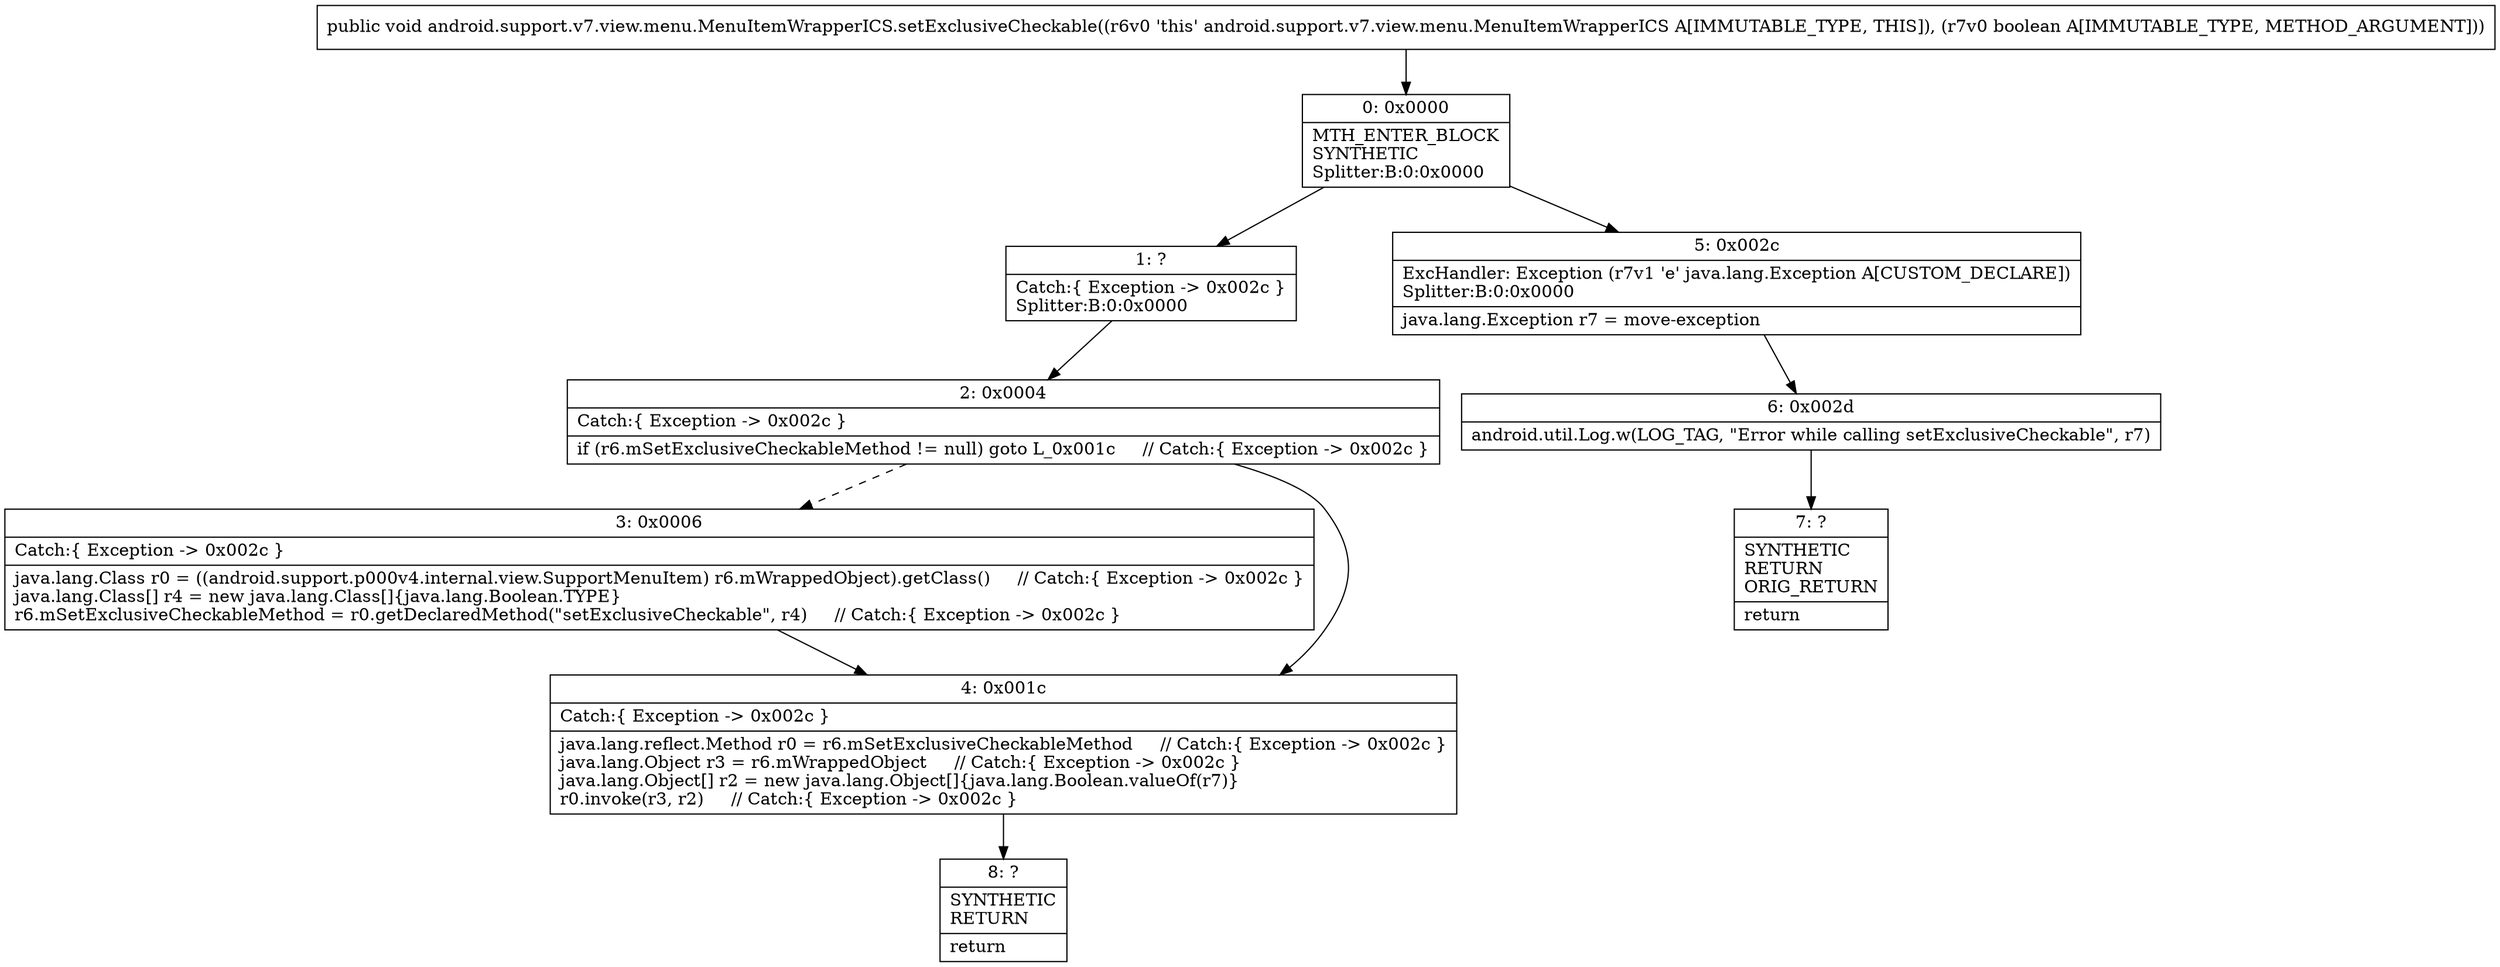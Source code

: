 digraph "CFG forandroid.support.v7.view.menu.MenuItemWrapperICS.setExclusiveCheckable(Z)V" {
Node_0 [shape=record,label="{0\:\ 0x0000|MTH_ENTER_BLOCK\lSYNTHETIC\lSplitter:B:0:0x0000\l}"];
Node_1 [shape=record,label="{1\:\ ?|Catch:\{ Exception \-\> 0x002c \}\lSplitter:B:0:0x0000\l}"];
Node_2 [shape=record,label="{2\:\ 0x0004|Catch:\{ Exception \-\> 0x002c \}\l|if (r6.mSetExclusiveCheckableMethod != null) goto L_0x001c     \/\/ Catch:\{ Exception \-\> 0x002c \}\l}"];
Node_3 [shape=record,label="{3\:\ 0x0006|Catch:\{ Exception \-\> 0x002c \}\l|java.lang.Class r0 = ((android.support.p000v4.internal.view.SupportMenuItem) r6.mWrappedObject).getClass()     \/\/ Catch:\{ Exception \-\> 0x002c \}\ljava.lang.Class[] r4 = new java.lang.Class[]\{java.lang.Boolean.TYPE\}\lr6.mSetExclusiveCheckableMethod = r0.getDeclaredMethod(\"setExclusiveCheckable\", r4)     \/\/ Catch:\{ Exception \-\> 0x002c \}\l}"];
Node_4 [shape=record,label="{4\:\ 0x001c|Catch:\{ Exception \-\> 0x002c \}\l|java.lang.reflect.Method r0 = r6.mSetExclusiveCheckableMethod     \/\/ Catch:\{ Exception \-\> 0x002c \}\ljava.lang.Object r3 = r6.mWrappedObject     \/\/ Catch:\{ Exception \-\> 0x002c \}\ljava.lang.Object[] r2 = new java.lang.Object[]\{java.lang.Boolean.valueOf(r7)\}\lr0.invoke(r3, r2)     \/\/ Catch:\{ Exception \-\> 0x002c \}\l}"];
Node_5 [shape=record,label="{5\:\ 0x002c|ExcHandler: Exception (r7v1 'e' java.lang.Exception A[CUSTOM_DECLARE])\lSplitter:B:0:0x0000\l|java.lang.Exception r7 = move\-exception\l}"];
Node_6 [shape=record,label="{6\:\ 0x002d|android.util.Log.w(LOG_TAG, \"Error while calling setExclusiveCheckable\", r7)\l}"];
Node_7 [shape=record,label="{7\:\ ?|SYNTHETIC\lRETURN\lORIG_RETURN\l|return\l}"];
Node_8 [shape=record,label="{8\:\ ?|SYNTHETIC\lRETURN\l|return\l}"];
MethodNode[shape=record,label="{public void android.support.v7.view.menu.MenuItemWrapperICS.setExclusiveCheckable((r6v0 'this' android.support.v7.view.menu.MenuItemWrapperICS A[IMMUTABLE_TYPE, THIS]), (r7v0 boolean A[IMMUTABLE_TYPE, METHOD_ARGUMENT])) }"];
MethodNode -> Node_0;
Node_0 -> Node_1;
Node_0 -> Node_5;
Node_1 -> Node_2;
Node_2 -> Node_3[style=dashed];
Node_2 -> Node_4;
Node_3 -> Node_4;
Node_4 -> Node_8;
Node_5 -> Node_6;
Node_6 -> Node_7;
}

